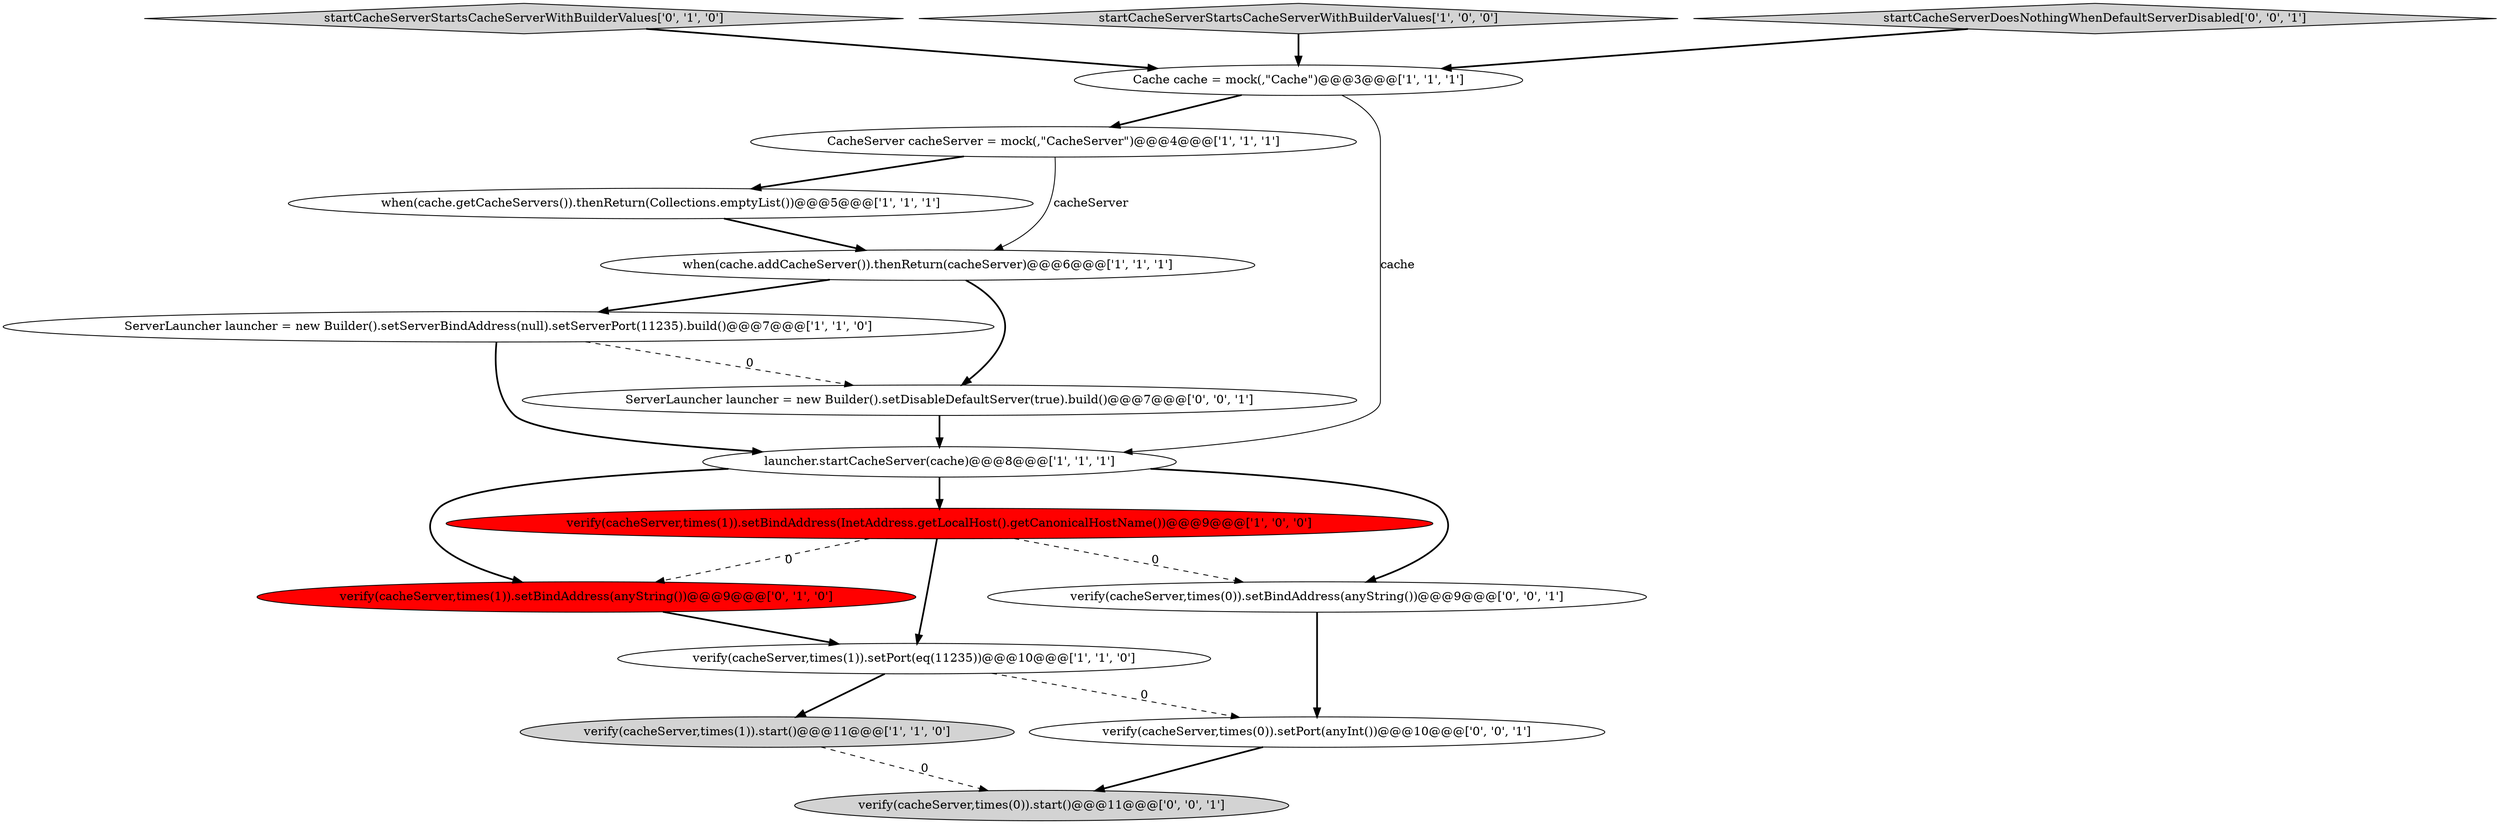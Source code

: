 digraph {
5 [style = filled, label = "when(cache.getCacheServers()).thenReturn(Collections.emptyList())@@@5@@@['1', '1', '1']", fillcolor = white, shape = ellipse image = "AAA0AAABBB1BBB"];
11 [style = filled, label = "startCacheServerStartsCacheServerWithBuilderValues['0', '1', '0']", fillcolor = lightgray, shape = diamond image = "AAA0AAABBB2BBB"];
3 [style = filled, label = "CacheServer cacheServer = mock(,\"CacheServer\")@@@4@@@['1', '1', '1']", fillcolor = white, shape = ellipse image = "AAA0AAABBB1BBB"];
9 [style = filled, label = "verify(cacheServer,times(1)).setPort(eq(11235))@@@10@@@['1', '1', '0']", fillcolor = white, shape = ellipse image = "AAA0AAABBB1BBB"];
2 [style = filled, label = "launcher.startCacheServer(cache)@@@8@@@['1', '1', '1']", fillcolor = white, shape = ellipse image = "AAA0AAABBB1BBB"];
14 [style = filled, label = "verify(cacheServer,times(0)).setBindAddress(anyString())@@@9@@@['0', '0', '1']", fillcolor = white, shape = ellipse image = "AAA0AAABBB3BBB"];
8 [style = filled, label = "ServerLauncher launcher = new Builder().setServerBindAddress(null).setServerPort(11235).build()@@@7@@@['1', '1', '0']", fillcolor = white, shape = ellipse image = "AAA0AAABBB1BBB"];
1 [style = filled, label = "startCacheServerStartsCacheServerWithBuilderValues['1', '0', '0']", fillcolor = lightgray, shape = diamond image = "AAA0AAABBB1BBB"];
0 [style = filled, label = "verify(cacheServer,times(1)).start()@@@11@@@['1', '1', '0']", fillcolor = lightgray, shape = ellipse image = "AAA0AAABBB1BBB"];
10 [style = filled, label = "verify(cacheServer,times(1)).setBindAddress(anyString())@@@9@@@['0', '1', '0']", fillcolor = red, shape = ellipse image = "AAA1AAABBB2BBB"];
4 [style = filled, label = "verify(cacheServer,times(1)).setBindAddress(InetAddress.getLocalHost().getCanonicalHostName())@@@9@@@['1', '0', '0']", fillcolor = red, shape = ellipse image = "AAA1AAABBB1BBB"];
16 [style = filled, label = "verify(cacheServer,times(0)).start()@@@11@@@['0', '0', '1']", fillcolor = lightgray, shape = ellipse image = "AAA0AAABBB3BBB"];
6 [style = filled, label = "when(cache.addCacheServer()).thenReturn(cacheServer)@@@6@@@['1', '1', '1']", fillcolor = white, shape = ellipse image = "AAA0AAABBB1BBB"];
13 [style = filled, label = "ServerLauncher launcher = new Builder().setDisableDefaultServer(true).build()@@@7@@@['0', '0', '1']", fillcolor = white, shape = ellipse image = "AAA0AAABBB3BBB"];
12 [style = filled, label = "startCacheServerDoesNothingWhenDefaultServerDisabled['0', '0', '1']", fillcolor = lightgray, shape = diamond image = "AAA0AAABBB3BBB"];
15 [style = filled, label = "verify(cacheServer,times(0)).setPort(anyInt())@@@10@@@['0', '0', '1']", fillcolor = white, shape = ellipse image = "AAA0AAABBB3BBB"];
7 [style = filled, label = "Cache cache = mock(,\"Cache\")@@@3@@@['1', '1', '1']", fillcolor = white, shape = ellipse image = "AAA0AAABBB1BBB"];
4->9 [style = bold, label=""];
9->0 [style = bold, label=""];
7->2 [style = solid, label="cache"];
0->16 [style = dashed, label="0"];
2->10 [style = bold, label=""];
15->16 [style = bold, label=""];
2->4 [style = bold, label=""];
1->7 [style = bold, label=""];
12->7 [style = bold, label=""];
7->3 [style = bold, label=""];
8->13 [style = dashed, label="0"];
3->5 [style = bold, label=""];
5->6 [style = bold, label=""];
8->2 [style = bold, label=""];
6->13 [style = bold, label=""];
2->14 [style = bold, label=""];
6->8 [style = bold, label=""];
14->15 [style = bold, label=""];
10->9 [style = bold, label=""];
4->14 [style = dashed, label="0"];
4->10 [style = dashed, label="0"];
3->6 [style = solid, label="cacheServer"];
11->7 [style = bold, label=""];
9->15 [style = dashed, label="0"];
13->2 [style = bold, label=""];
}
